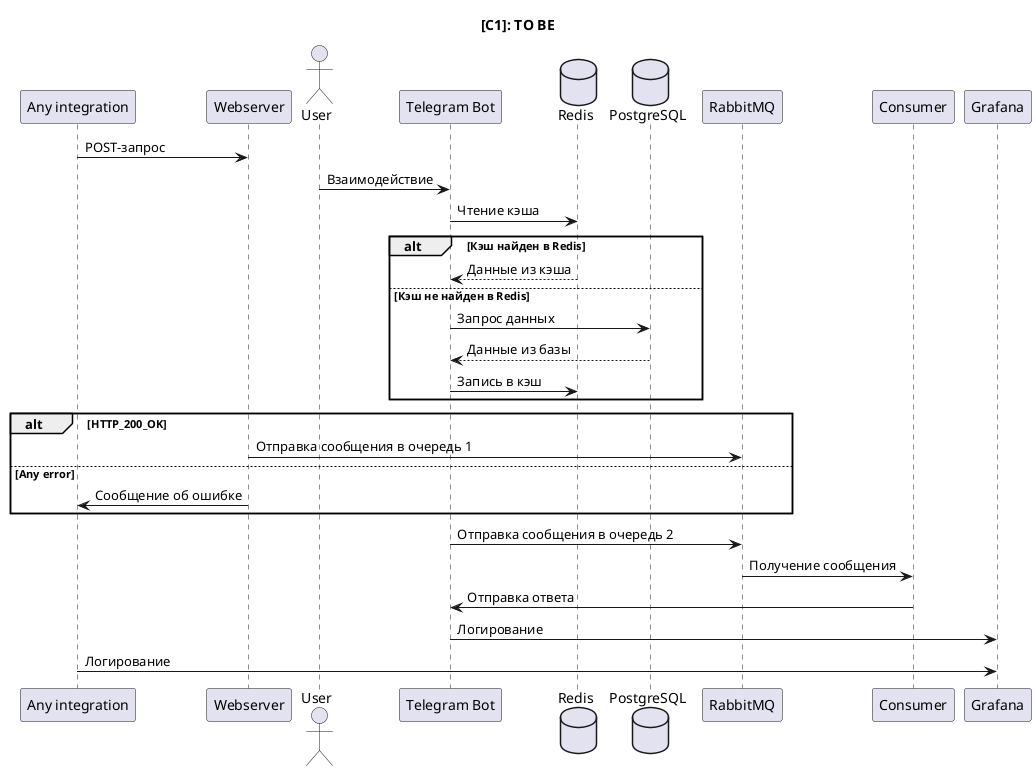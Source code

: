 @startuml
participant "Any integration"
participant Webserver
actor User
participant "Telegram Bot"
database Redis
database PostgreSQL
participant RabbitMQ
participant Consumer
participant Grafana


title [C1]: TO BE

"Any integration" -> Webserver: POST-запрос
User -> "Telegram Bot": Взаимодействие
"Telegram Bot" -> Redis: Чтение кэша
alt Кэш найден в Redis
    Redis --> "Telegram Bot": Данные из кэша
else Кэш не найден в Redis
    "Telegram Bot" -> PostgreSQL: Запрос данных
    PostgreSQL --> "Telegram Bot": Данные из базы
    "Telegram Bot" -> Redis: Запись в кэш
end

alt HTTP_200_OK
    Webserver -> RabbitMQ: Отправка сообщения в очередь 1
else Any error
    Webserver -> "Any integration": Сообщение об ошибке
end
"Telegram Bot" -> RabbitMQ: Отправка сообщения в очередь 2
RabbitMQ -> Consumer: Получение сообщения
Consumer -> "Telegram Bot": Отправка ответа
"Telegram Bot" -> Grafana: Логирование
"Any integration" -> Grafana: Логирование
@enduml
